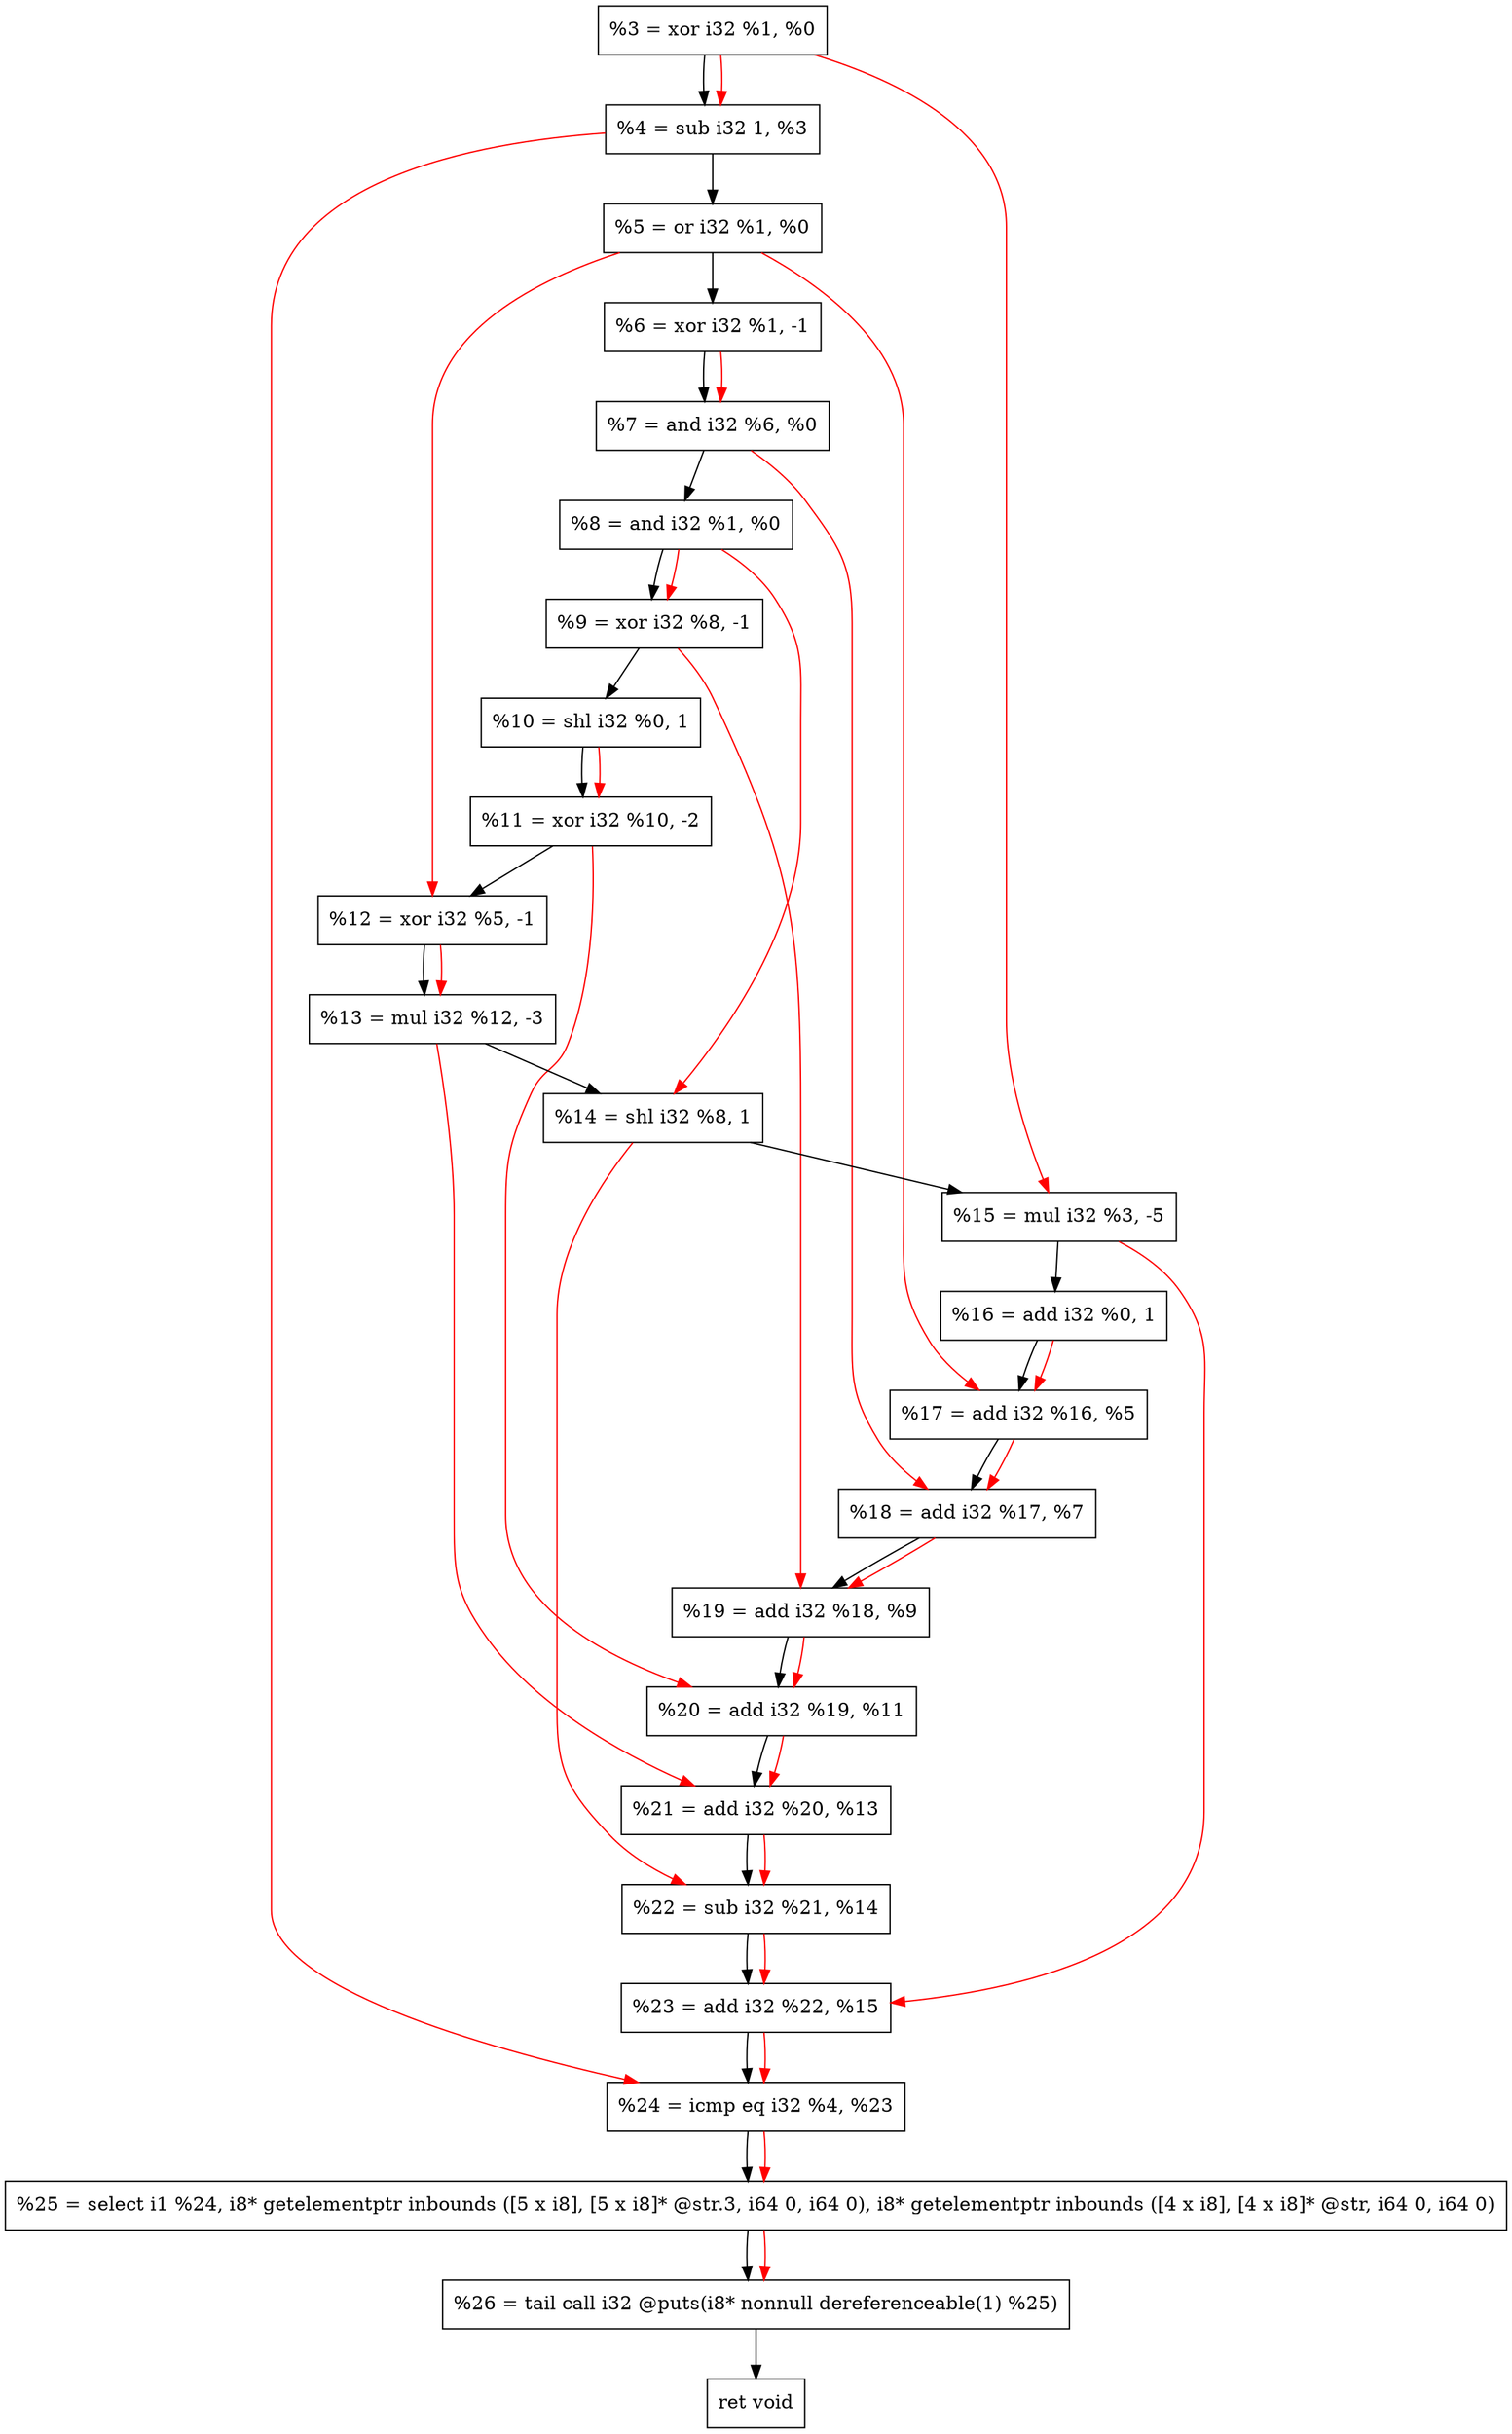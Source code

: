 digraph "DFG for'crackme' function" {
	Node0xdf94e0[shape=record, label="  %3 = xor i32 %1, %0"];
	Node0xdf9b90[shape=record, label="  %4 = sub i32 1, %3"];
	Node0xdf9c50[shape=record, label="  %5 = or i32 %1, %0"];
	Node0xdf9cc0[shape=record, label="  %6 = xor i32 %1, -1"];
	Node0xdf9d30[shape=record, label="  %7 = and i32 %6, %0"];
	Node0xdf9da0[shape=record, label="  %8 = and i32 %1, %0"];
	Node0xdf9e10[shape=record, label="  %9 = xor i32 %8, -1"];
	Node0xdf9e80[shape=record, label="  %10 = shl i32 %0, 1"];
	Node0xdf9f20[shape=record, label="  %11 = xor i32 %10, -2"];
	Node0xdf9f90[shape=record, label="  %12 = xor i32 %5, -1"];
	Node0xdfa030[shape=record, label="  %13 = mul i32 %12, -3"];
	Node0xdfa0a0[shape=record, label="  %14 = shl i32 %8, 1"];
	Node0xdfa140[shape=record, label="  %15 = mul i32 %3, -5"];
	Node0xdfa1b0[shape=record, label="  %16 = add i32 %0, 1"];
	Node0xdfa220[shape=record, label="  %17 = add i32 %16, %5"];
	Node0xdfa290[shape=record, label="  %18 = add i32 %17, %7"];
	Node0xdfa300[shape=record, label="  %19 = add i32 %18, %9"];
	Node0xdfa370[shape=record, label="  %20 = add i32 %19, %11"];
	Node0xdfa3e0[shape=record, label="  %21 = add i32 %20, %13"];
	Node0xdfa450[shape=record, label="  %22 = sub i32 %21, %14"];
	Node0xdfa4c0[shape=record, label="  %23 = add i32 %22, %15"];
	Node0xdfa530[shape=record, label="  %24 = icmp eq i32 %4, %23"];
	Node0xd9a268[shape=record, label="  %25 = select i1 %24, i8* getelementptr inbounds ([5 x i8], [5 x i8]* @str.3, i64 0, i64 0), i8* getelementptr inbounds ([4 x i8], [4 x i8]* @str, i64 0, i64 0)"];
	Node0xdfa9d0[shape=record, label="  %26 = tail call i32 @puts(i8* nonnull dereferenceable(1) %25)"];
	Node0xdfaa20[shape=record, label="  ret void"];
	Node0xdf94e0 -> Node0xdf9b90;
	Node0xdf9b90 -> Node0xdf9c50;
	Node0xdf9c50 -> Node0xdf9cc0;
	Node0xdf9cc0 -> Node0xdf9d30;
	Node0xdf9d30 -> Node0xdf9da0;
	Node0xdf9da0 -> Node0xdf9e10;
	Node0xdf9e10 -> Node0xdf9e80;
	Node0xdf9e80 -> Node0xdf9f20;
	Node0xdf9f20 -> Node0xdf9f90;
	Node0xdf9f90 -> Node0xdfa030;
	Node0xdfa030 -> Node0xdfa0a0;
	Node0xdfa0a0 -> Node0xdfa140;
	Node0xdfa140 -> Node0xdfa1b0;
	Node0xdfa1b0 -> Node0xdfa220;
	Node0xdfa220 -> Node0xdfa290;
	Node0xdfa290 -> Node0xdfa300;
	Node0xdfa300 -> Node0xdfa370;
	Node0xdfa370 -> Node0xdfa3e0;
	Node0xdfa3e0 -> Node0xdfa450;
	Node0xdfa450 -> Node0xdfa4c0;
	Node0xdfa4c0 -> Node0xdfa530;
	Node0xdfa530 -> Node0xd9a268;
	Node0xd9a268 -> Node0xdfa9d0;
	Node0xdfa9d0 -> Node0xdfaa20;
edge [color=red]
	Node0xdf94e0 -> Node0xdf9b90;
	Node0xdf9cc0 -> Node0xdf9d30;
	Node0xdf9da0 -> Node0xdf9e10;
	Node0xdf9e80 -> Node0xdf9f20;
	Node0xdf9c50 -> Node0xdf9f90;
	Node0xdf9f90 -> Node0xdfa030;
	Node0xdf9da0 -> Node0xdfa0a0;
	Node0xdf94e0 -> Node0xdfa140;
	Node0xdfa1b0 -> Node0xdfa220;
	Node0xdf9c50 -> Node0xdfa220;
	Node0xdfa220 -> Node0xdfa290;
	Node0xdf9d30 -> Node0xdfa290;
	Node0xdfa290 -> Node0xdfa300;
	Node0xdf9e10 -> Node0xdfa300;
	Node0xdfa300 -> Node0xdfa370;
	Node0xdf9f20 -> Node0xdfa370;
	Node0xdfa370 -> Node0xdfa3e0;
	Node0xdfa030 -> Node0xdfa3e0;
	Node0xdfa3e0 -> Node0xdfa450;
	Node0xdfa0a0 -> Node0xdfa450;
	Node0xdfa450 -> Node0xdfa4c0;
	Node0xdfa140 -> Node0xdfa4c0;
	Node0xdf9b90 -> Node0xdfa530;
	Node0xdfa4c0 -> Node0xdfa530;
	Node0xdfa530 -> Node0xd9a268;
	Node0xd9a268 -> Node0xdfa9d0;
}
